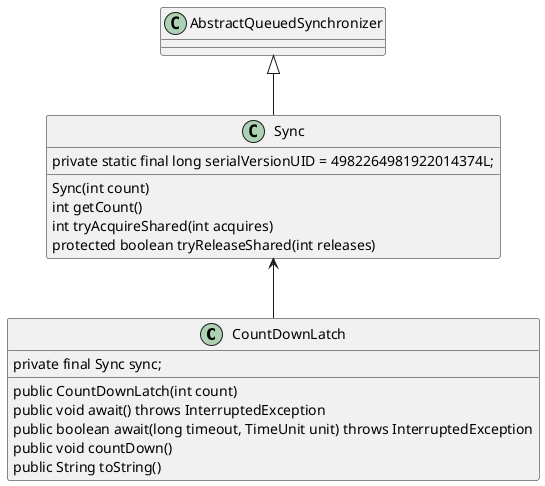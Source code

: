 @startuml

class CountDownLatch {
    private final Sync sync;
    public CountDownLatch(int count)
    public void await() throws InterruptedException
    public boolean await(long timeout, TimeUnit unit) throws InterruptedException
    public void countDown()
    public String toString()
}

class Sync extends AbstractQueuedSynchronizer {
        private static final long serialVersionUID = 4982264981922014374L;
        Sync(int count)
        int getCount()
        int tryAcquireShared(int acquires)
        protected boolean tryReleaseShared(int releases)
}

Sync <-- CountDownLatch


@enduml